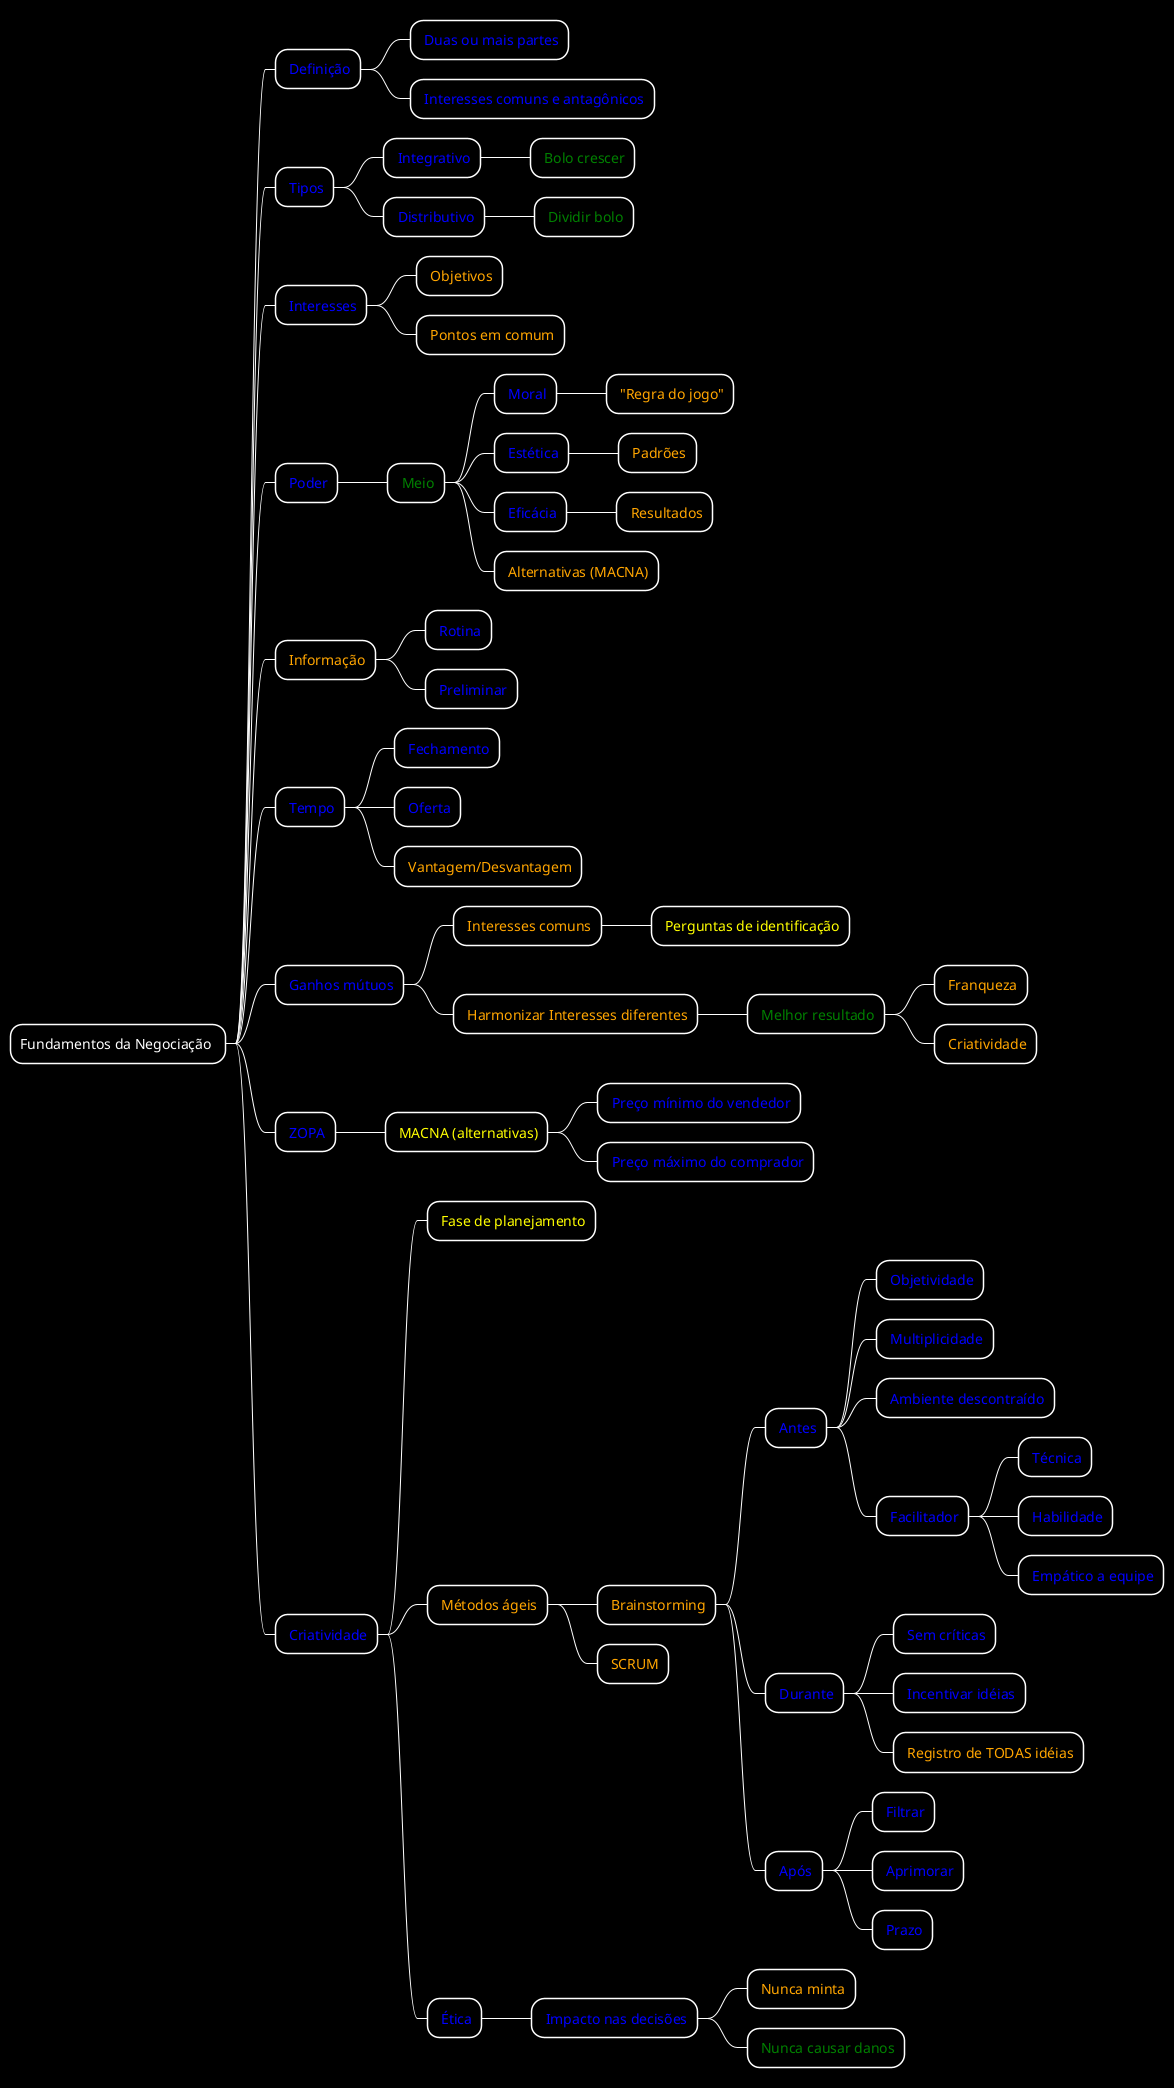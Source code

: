 <plantuml>
@startmindmap
<style>
mindmapDiagram {
  BackgroundColor black
  arrowColor white
  lineColor white
  fontColor white
}
</style>
* Fundamentos da Negociação 
** <color:blue> Definição
*** <color:blue> Duas ou mais partes
*** <color:blue> Interesses comuns e antagônicos
** <color:blue> Tipos
*** <color:blue> Integrativo
**** <color:green> Bolo crescer
*** <color:blue> Distributivo
**** <color:green> Dividir bolo
** <color:blue> Interesses
*** <color:orange> Objetivos
*** <color:orange> Pontos em comum
** <color:blue> Poder
*** <color:green> Meio
**** <color:blue> Moral
***** <color:orange> "Regra do jogo"
**** <color:blue> Estética
***** <color:orange> Padrões
**** <color:blue> Eficácia
***** <color:orange> Resultados
**** <color:orange> Alternativas (MACNA)
** <color:orange> Informação
*** <color:blue> Rotina
*** <color:blue> Preliminar
** <color:blue> Tempo
*** <color:blue> Fechamento
*** <color:blue> Oferta
*** <color:orange> Vantagem/Desvantagem
** <color:blue> Ganhos mútuos
*** <color:orange> Interesses comuns
**** <color:yellow> Perguntas de identificação
*** <color:orange> Harmonizar Interesses diferentes
**** <color:green> Melhor resultado
***** <color:orange> Franqueza
***** <color:orange> Criatividade
** <color:blue> ZOPA
*** <color:yellow> MACNA (alternativas)
**** <color:blue> Preço mínimo do vendedor
**** <color:blue> Preço máximo do comprador
** <color:blue> Criatividade
*** <color:yellow> Fase de planejamento
*** <color:orange> Métodos ágeis
**** <color:orange> Brainstorming
***** <color:blue> Antes
****** <color:blue> Objetividade
****** <color:blue> Multiplicidade
****** <color:blue> Ambiente descontraído
****** <color:blue> Facilitador
******* <color:blue> Técnica
******* <color:blue> Habilidade
******* <color:blue> Empático a equipe
***** <color:blue> Durante
****** <color:blue> Sem críticas
****** <color:blue> Incentivar idéias
****** <color:orange> Registro de TODAS idéias
***** <color:blue> Após
****** <color:blue> Filtrar
****** <color:blue> Aprimorar
****** <color:blue> Prazo
**** <color:orange> SCRUM
*** <color:blue> Ética
**** <color:blue> Impacto nas decisões
***** <color:orange> Nunca minta
***** <color:green> Nunca causar danos
@endmindmap
</plantuml>
